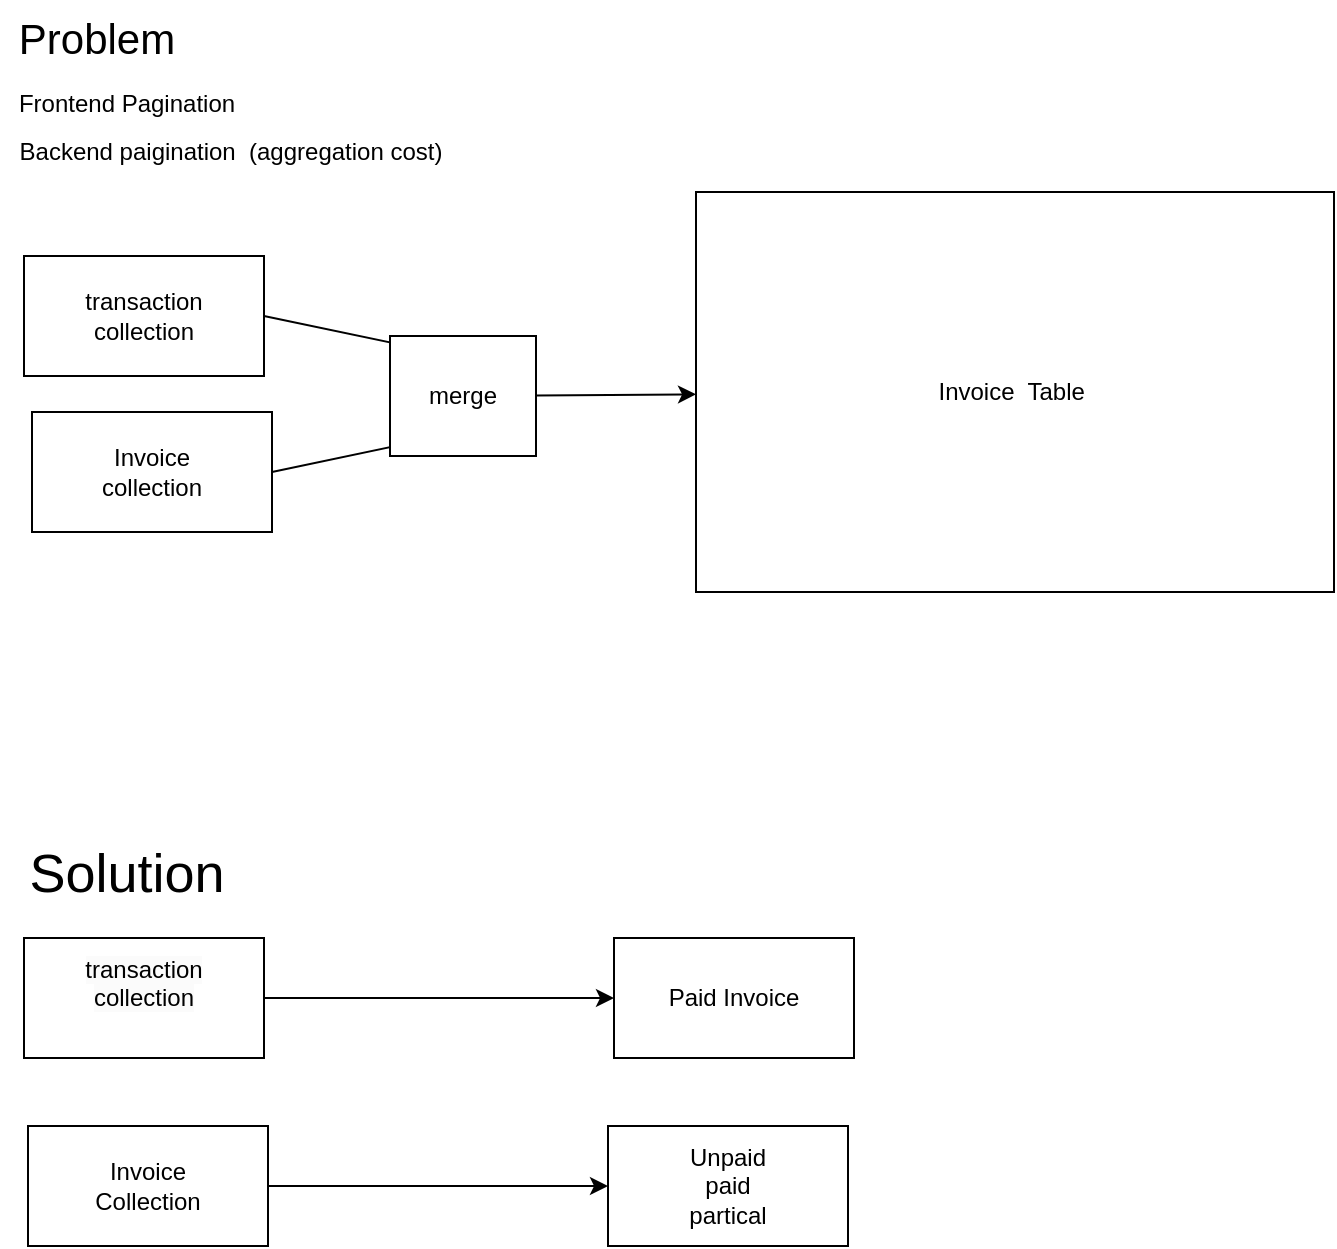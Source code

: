 <mxfile version="21.7.5" type="github">
  <diagram name="Page-1" id="k1jYm_hgjMpKrV_UlBw6">
    <mxGraphModel dx="1195" dy="630" grid="0" gridSize="10" guides="1" tooltips="1" connect="1" arrows="1" fold="1" page="1" pageScale="1" pageWidth="850" pageHeight="1100" math="0" shadow="0">
      <root>
        <mxCell id="0" />
        <mxCell id="1" parent="0" />
        <mxCell id="gaKc5PybrjS5Kms9o5AB-3" value="transaction&lt;br&gt;collection&lt;br&gt;" style="rounded=0;whiteSpace=wrap;html=1;" vertex="1" parent="1">
          <mxGeometry x="97" y="300" width="120" height="60" as="geometry" />
        </mxCell>
        <mxCell id="gaKc5PybrjS5Kms9o5AB-4" value="Invoice&lt;br&gt;collection" style="rounded=0;whiteSpace=wrap;html=1;" vertex="1" parent="1">
          <mxGeometry x="101" y="378" width="120" height="60" as="geometry" />
        </mxCell>
        <mxCell id="gaKc5PybrjS5Kms9o5AB-5" value="" style="endArrow=classic;html=1;rounded=0;exitX=1;exitY=0.5;exitDx=0;exitDy=0;" edge="1" parent="1" source="gaKc5PybrjS5Kms9o5AB-3">
          <mxGeometry width="50" height="50" relative="1" as="geometry">
            <mxPoint x="399" y="414" as="sourcePoint" />
            <mxPoint x="322" y="352" as="targetPoint" />
          </mxGeometry>
        </mxCell>
        <mxCell id="gaKc5PybrjS5Kms9o5AB-6" value="" style="endArrow=classic;html=1;rounded=0;exitX=1;exitY=0.5;exitDx=0;exitDy=0;" edge="1" parent="1" source="gaKc5PybrjS5Kms9o5AB-4">
          <mxGeometry width="50" height="50" relative="1" as="geometry">
            <mxPoint x="399" y="414" as="sourcePoint" />
            <mxPoint x="316" y="388" as="targetPoint" />
          </mxGeometry>
        </mxCell>
        <mxCell id="gaKc5PybrjS5Kms9o5AB-12" value="" style="edgeStyle=none;rounded=0;orthogonalLoop=1;jettySize=auto;html=1;" edge="1" parent="1" source="gaKc5PybrjS5Kms9o5AB-7" target="gaKc5PybrjS5Kms9o5AB-11">
          <mxGeometry relative="1" as="geometry" />
        </mxCell>
        <mxCell id="gaKc5PybrjS5Kms9o5AB-7" value="merge" style="rounded=0;whiteSpace=wrap;html=1;" vertex="1" parent="1">
          <mxGeometry x="280" y="340" width="73" height="60" as="geometry" />
        </mxCell>
        <mxCell id="gaKc5PybrjS5Kms9o5AB-11" value="Invoice&amp;nbsp; Table&amp;nbsp;" style="rounded=0;whiteSpace=wrap;html=1;" vertex="1" parent="1">
          <mxGeometry x="433" y="268" width="319" height="200" as="geometry" />
        </mxCell>
        <mxCell id="gaKc5PybrjS5Kms9o5AB-14" value="&lt;font style=&quot;font-size: 21px;&quot;&gt;Problem&lt;/font&gt;" style="text;html=1;align=center;verticalAlign=middle;resizable=0;points=[];autosize=1;strokeColor=none;fillColor=none;" vertex="1" parent="1">
          <mxGeometry x="85" y="172" width="96" height="37" as="geometry" />
        </mxCell>
        <mxCell id="gaKc5PybrjS5Kms9o5AB-15" value="Frontend Pagination" style="text;html=1;align=center;verticalAlign=middle;resizable=0;points=[];autosize=1;strokeColor=none;fillColor=none;" vertex="1" parent="1">
          <mxGeometry x="85" y="211" width="126" height="26" as="geometry" />
        </mxCell>
        <mxCell id="gaKc5PybrjS5Kms9o5AB-18" value="" style="edgeStyle=none;rounded=0;orthogonalLoop=1;jettySize=auto;html=1;" edge="1" parent="1" source="gaKc5PybrjS5Kms9o5AB-16" target="gaKc5PybrjS5Kms9o5AB-17">
          <mxGeometry relative="1" as="geometry" />
        </mxCell>
        <mxCell id="gaKc5PybrjS5Kms9o5AB-16" value="&#xa;&lt;span style=&quot;color: rgb(0, 0, 0); font-family: Helvetica; font-size: 12px; font-style: normal; font-variant-ligatures: normal; font-variant-caps: normal; font-weight: 400; letter-spacing: normal; orphans: 2; text-align: center; text-indent: 0px; text-transform: none; widows: 2; word-spacing: 0px; -webkit-text-stroke-width: 0px; background-color: rgb(251, 251, 251); text-decoration-thickness: initial; text-decoration-style: initial; text-decoration-color: initial; float: none; display: inline !important;&quot;&gt;transaction&lt;/span&gt;&lt;br style=&quot;border-color: var(--border-color); color: rgb(0, 0, 0); font-family: Helvetica; font-size: 12px; font-style: normal; font-variant-ligatures: normal; font-variant-caps: normal; font-weight: 400; letter-spacing: normal; orphans: 2; text-align: center; text-indent: 0px; text-transform: none; widows: 2; word-spacing: 0px; -webkit-text-stroke-width: 0px; background-color: rgb(251, 251, 251); text-decoration-thickness: initial; text-decoration-style: initial; text-decoration-color: initial;&quot;&gt;&lt;span style=&quot;color: rgb(0, 0, 0); font-family: Helvetica; font-size: 12px; font-style: normal; font-variant-ligatures: normal; font-variant-caps: normal; font-weight: 400; letter-spacing: normal; orphans: 2; text-align: center; text-indent: 0px; text-transform: none; widows: 2; word-spacing: 0px; -webkit-text-stroke-width: 0px; background-color: rgb(251, 251, 251); text-decoration-thickness: initial; text-decoration-style: initial; text-decoration-color: initial; float: none; display: inline !important;&quot;&gt;collection&lt;/span&gt;&#xa;&#xa;" style="rounded=0;whiteSpace=wrap;html=1;" vertex="1" parent="1">
          <mxGeometry x="97" y="641" width="120" height="60" as="geometry" />
        </mxCell>
        <mxCell id="gaKc5PybrjS5Kms9o5AB-17" value="Paid Invoice" style="rounded=0;whiteSpace=wrap;html=1;" vertex="1" parent="1">
          <mxGeometry x="392" y="641" width="120" height="60" as="geometry" />
        </mxCell>
        <mxCell id="gaKc5PybrjS5Kms9o5AB-21" value="" style="edgeStyle=none;rounded=0;orthogonalLoop=1;jettySize=auto;html=1;" edge="1" parent="1" source="gaKc5PybrjS5Kms9o5AB-19" target="gaKc5PybrjS5Kms9o5AB-20">
          <mxGeometry relative="1" as="geometry" />
        </mxCell>
        <mxCell id="gaKc5PybrjS5Kms9o5AB-19" value="Invoice&lt;br&gt;Collection" style="rounded=0;whiteSpace=wrap;html=1;" vertex="1" parent="1">
          <mxGeometry x="99" y="735" width="120" height="60" as="geometry" />
        </mxCell>
        <mxCell id="gaKc5PybrjS5Kms9o5AB-20" value="Unpaid&lt;br&gt;paid&lt;br&gt;partical" style="rounded=0;whiteSpace=wrap;html=1;" vertex="1" parent="1">
          <mxGeometry x="389" y="735" width="120" height="60" as="geometry" />
        </mxCell>
        <mxCell id="gaKc5PybrjS5Kms9o5AB-22" value="Backend paigination&amp;nbsp; (aggregation cost)" style="text;html=1;align=center;verticalAlign=middle;resizable=0;points=[];autosize=1;strokeColor=none;fillColor=none;" vertex="1" parent="1">
          <mxGeometry x="85" y="235" width="229" height="26" as="geometry" />
        </mxCell>
        <mxCell id="gaKc5PybrjS5Kms9o5AB-23" value="&lt;font style=&quot;font-size: 27px;&quot;&gt;Solution&lt;/font&gt;" style="text;html=1;align=center;verticalAlign=middle;resizable=0;points=[];autosize=1;strokeColor=none;fillColor=none;" vertex="1" parent="1">
          <mxGeometry x="90" y="587" width="116" height="44" as="geometry" />
        </mxCell>
      </root>
    </mxGraphModel>
  </diagram>
</mxfile>

